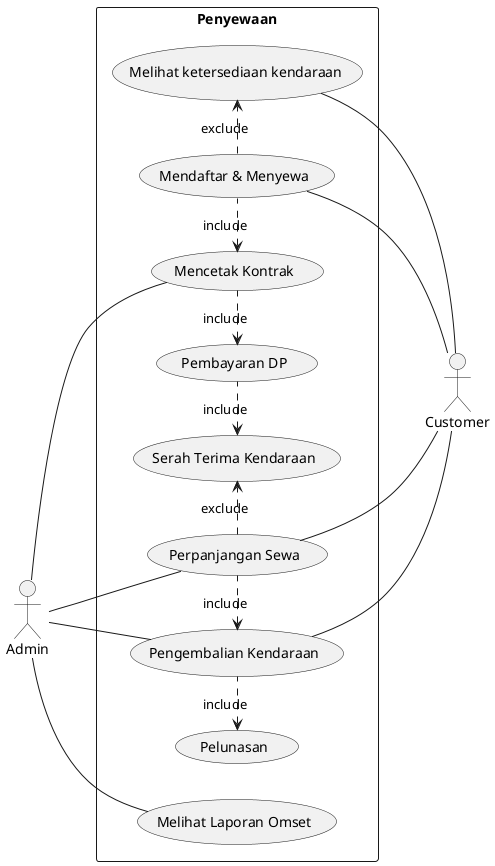 @startuml contoh

left to right direction
skinparam packageStyle rectangle

actor "Admin" as acadmin
actor "Customer" as accustomer

rectangle "Penyewaan" {

    usecase "Melihat ketersediaan kendaraan" as todo1
    usecase "Mendaftar & Menyewa" as todo2
    usecase "Mencetak Kontrak" as todo3
    usecase "Pembayaran DP" as todo4
    usecase "Serah Terima Kendaraan" as todo5
    usecase "Perpanjangan Sewa" as todo6
    usecase "Pengembalian Kendaraan" as todo7
    usecase "Pelunasan" as todo8
    usecase "Melihat Laporan Omset" as todo9

    todo1 -- accustomer
    acadmin -- todo3
    todo2 -- accustomer
    acadmin -- todo6
    todo6 -- accustomer
    acadmin -- todo7
    todo7 -- accustomer
    acadmin -- todo9

    todo2 .> todo1 : exclude
    todo3 <. todo2 : include
    todo4 <. todo3 : include
    todo5 <. todo4 : include
    todo6 .> todo5 : exclude
    ' todo7 <. todo5 : include
    todo7 <. todo6 : include
    todo8 <. todo7 : include

}

@enduml